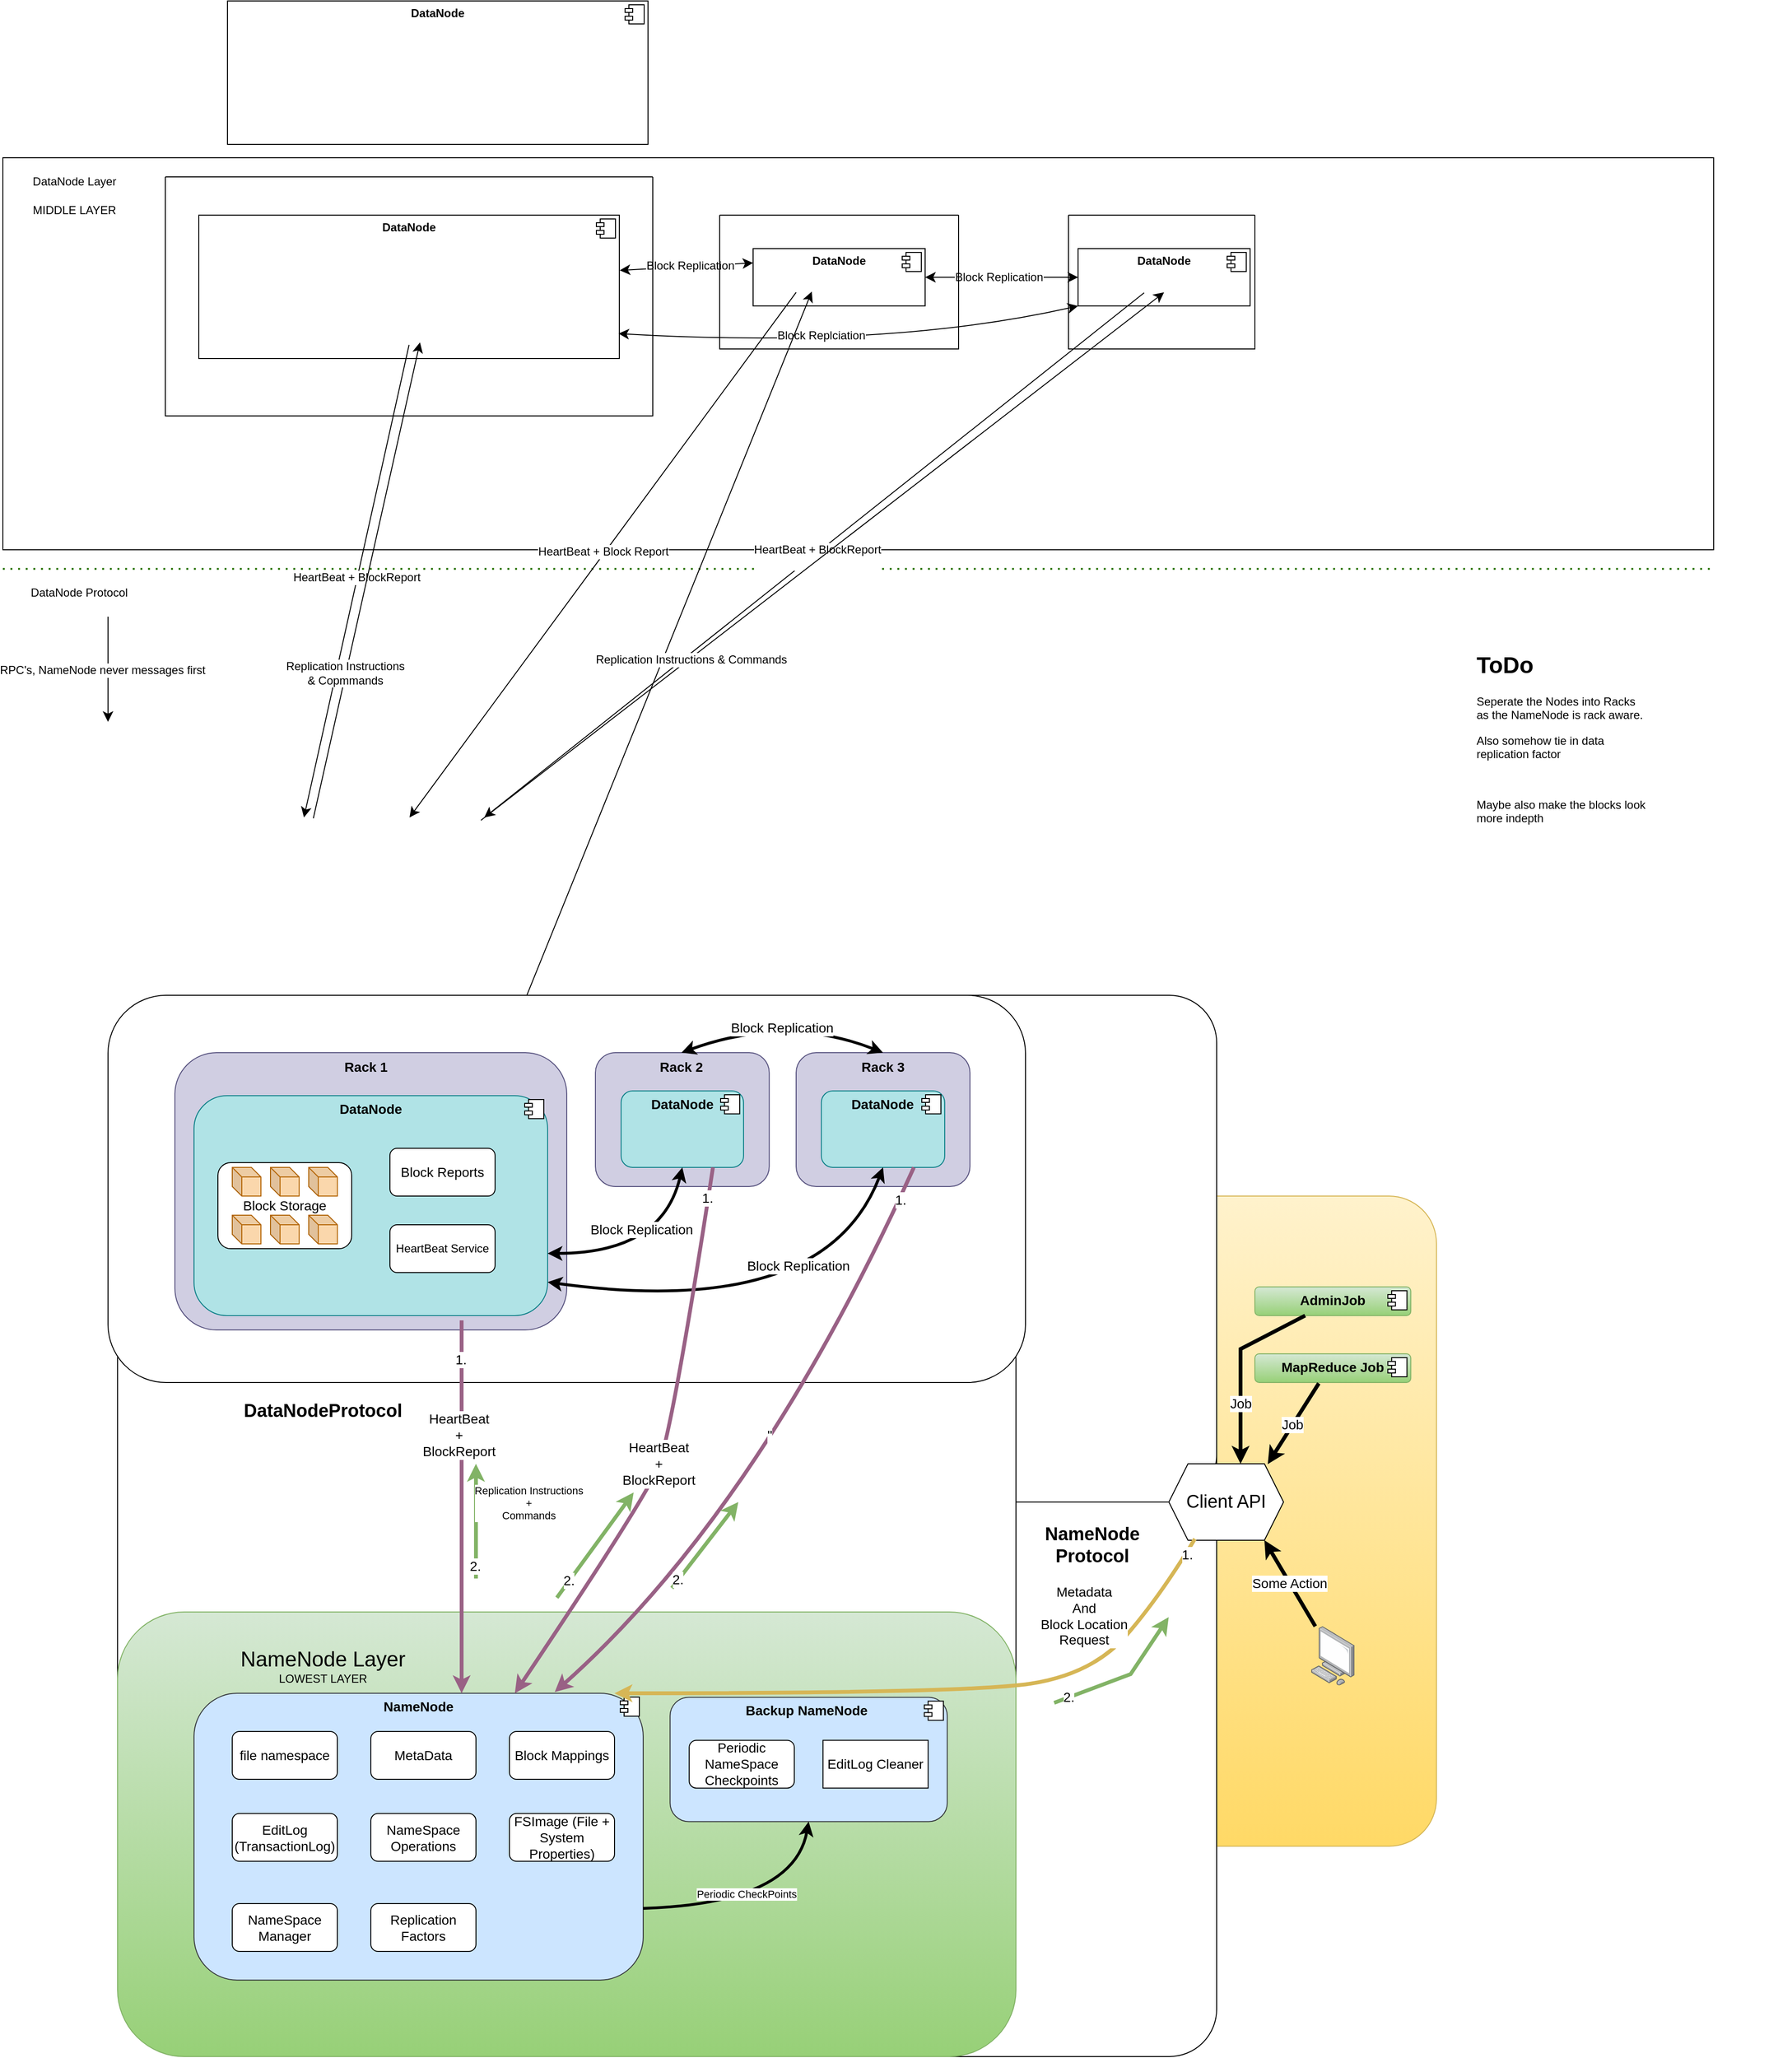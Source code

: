 <mxfile version="28.2.5">
  <diagram name="Page-1" id="cxyQX3HmVm2yX8sZpLtN">
    <mxGraphModel dx="2414" dy="1955" grid="1" gridSize="10" guides="1" tooltips="1" connect="1" arrows="1" fold="1" page="1" pageScale="1" pageWidth="850" pageHeight="1100" math="0" shadow="0">
      <root>
        <mxCell id="0" />
        <mxCell id="1" parent="0" />
        <mxCell id="LIPZjpIcFIrhckEanFY--51" value="" style="html=1;whiteSpace=wrap;rounded=1;fillColor=#fff2cc;gradientColor=#ffd966;strokeColor=#d6b656;" vertex="1" parent="1">
          <mxGeometry x="1100" y="540" width="330" height="680" as="geometry" />
        </mxCell>
        <mxCell id="LIPZjpIcFIrhckEanFY--45" value="" style="html=1;whiteSpace=wrap;rounded=1;fillColor=light-dark(#FFFFFF,#797979);" vertex="1" parent="1">
          <mxGeometry x="870" y="760" width="330" height="680" as="geometry" />
        </mxCell>
        <mxCell id="LIPZjpIcFIrhckEanFY--44" value="" style="html=1;whiteSpace=wrap;rounded=1;fillColor=light-dark(#FFFFFF,#FFFFFF);" vertex="1" parent="1">
          <mxGeometry x="870" y="330" width="330" height="530" as="geometry" />
        </mxCell>
        <mxCell id="dRA6FbCm-RoomiW9IVKK-21" value="" style="html=1;whiteSpace=wrap;rounded=1;fillColor=light-dark(#FFFFFF,#FFFFFF);" parent="1" vertex="1">
          <mxGeometry x="50" y="640" width="940" height="470" as="geometry" />
        </mxCell>
        <mxCell id="3doMllF0IpgtHquyGkLY-1" value="" style="rounded=0;whiteSpace=wrap;html=1;" parent="1" vertex="1">
          <mxGeometry x="-70" y="-546" width="1790" height="410" as="geometry" />
        </mxCell>
        <mxCell id="3doMllF0IpgtHquyGkLY-2" value="" style="rounded=1;whiteSpace=wrap;html=1;fillColor=#d5e8d4;strokeColor=#82b366;movable=0;resizable=0;rotatable=0;deletable=0;editable=0;locked=1;connectable=0;gradientColor=#97d077;" parent="1" vertex="1">
          <mxGeometry x="50" y="975" width="940" height="465" as="geometry" />
        </mxCell>
        <mxCell id="3doMllF0IpgtHquyGkLY-3" value="&lt;p style=&quot;margin:0px;margin-top:6px;text-align:center;&quot;&gt;&lt;b&gt;&lt;font style=&quot;font-size: 14px;&quot;&gt;NameNode&lt;/font&gt;&lt;/b&gt;&lt;/p&gt;&lt;p style=&quot;margin:0px;margin-top:6px;text-align:center;&quot;&gt;&lt;b&gt;&lt;br&gt;&lt;/b&gt;&lt;/p&gt;" style="align=left;overflow=fill;html=1;dropTarget=0;whiteSpace=wrap;rounded=1;fillColor=#cce5ff;strokeColor=#36393d;" parent="1" vertex="1">
          <mxGeometry x="130" y="1060" width="470" height="300" as="geometry" />
        </mxCell>
        <mxCell id="3doMllF0IpgtHquyGkLY-4" value="" style="shape=component;jettyWidth=8;jettyHeight=4;" parent="3doMllF0IpgtHquyGkLY-3" vertex="1">
          <mxGeometry x="1" width="20" height="20" relative="1" as="geometry">
            <mxPoint x="-24" y="4" as="offset" />
          </mxGeometry>
        </mxCell>
        <mxCell id="3doMllF0IpgtHquyGkLY-5" value="&lt;font style=&quot;font-size: 14px;&quot;&gt;file namespace&lt;/font&gt;" style="html=1;whiteSpace=wrap;rounded=1;movable=0;resizable=0;rotatable=0;deletable=0;editable=0;locked=1;connectable=0;" parent="1" vertex="1">
          <mxGeometry x="170" y="1100" width="110" height="50" as="geometry" />
        </mxCell>
        <mxCell id="3doMllF0IpgtHquyGkLY-6" value="&lt;font style=&quot;font-size: 14px;&quot;&gt;Block Mappings&lt;/font&gt;" style="html=1;whiteSpace=wrap;rounded=1;movable=0;resizable=0;rotatable=0;deletable=0;editable=0;locked=1;connectable=0;" parent="1" vertex="1">
          <mxGeometry x="460" y="1100" width="110" height="50" as="geometry" />
        </mxCell>
        <mxCell id="3doMllF0IpgtHquyGkLY-7" value="&lt;font style=&quot;font-size: 14px;&quot;&gt;EditLog (TransactionLog)&lt;/font&gt;" style="html=1;whiteSpace=wrap;rounded=1;movable=0;resizable=0;rotatable=0;deletable=0;editable=0;locked=1;connectable=0;" parent="1" vertex="1">
          <mxGeometry x="170" y="1185.78" width="110" height="50" as="geometry" />
        </mxCell>
        <mxCell id="3doMllF0IpgtHquyGkLY-8" value="&lt;font style=&quot;font-size: 14px;&quot;&gt;FSImage (File + System Properties)&lt;/font&gt;" style="html=1;whiteSpace=wrap;rounded=1;movable=0;resizable=0;rotatable=0;deletable=0;editable=0;locked=1;connectable=0;" parent="1" vertex="1">
          <mxGeometry x="460" y="1185.78" width="110" height="50" as="geometry" />
        </mxCell>
        <mxCell id="3doMllF0IpgtHquyGkLY-9" value="&lt;font style=&quot;font-size: 14px;&quot;&gt;MetaData&lt;/font&gt;" style="html=1;whiteSpace=wrap;rounded=1;movable=0;resizable=0;rotatable=0;deletable=0;editable=0;locked=1;connectable=0;" parent="1" vertex="1">
          <mxGeometry x="315" y="1100" width="110" height="50" as="geometry" />
        </mxCell>
        <mxCell id="3doMllF0IpgtHquyGkLY-10" value="&lt;font style=&quot;font-size: 14px;&quot;&gt;NameSpace Operations&lt;/font&gt;" style="html=1;whiteSpace=wrap;rounded=1;movable=0;resizable=0;rotatable=0;deletable=0;editable=0;locked=1;connectable=0;" parent="1" vertex="1">
          <mxGeometry x="315" y="1185.78" width="110" height="50" as="geometry" />
        </mxCell>
        <mxCell id="3doMllF0IpgtHquyGkLY-11" value="&lt;font style=&quot;font-size: 14px;&quot;&gt;NameSpace Manager&lt;/font&gt;" style="html=1;whiteSpace=wrap;rounded=1;movable=0;resizable=0;rotatable=0;deletable=0;editable=0;locked=1;connectable=0;" parent="1" vertex="1">
          <mxGeometry x="170" y="1280" width="110" height="50" as="geometry" />
        </mxCell>
        <mxCell id="3doMllF0IpgtHquyGkLY-12" value="&lt;font style=&quot;font-size: 14px;&quot;&gt;Replication Factors&lt;/font&gt;" style="html=1;whiteSpace=wrap;rounded=1;movable=0;resizable=0;rotatable=0;deletable=0;editable=0;locked=1;connectable=0;" parent="1" vertex="1">
          <mxGeometry x="315" y="1280" width="110" height="50" as="geometry" />
        </mxCell>
        <mxCell id="3doMllF0IpgtHquyGkLY-13" value="&lt;p style=&quot;margin:0px;margin-top:6px;text-align:center;&quot;&gt;&lt;b&gt;&lt;font style=&quot;font-size: 14px;&quot;&gt;Backup NameNode&amp;nbsp;&lt;/font&gt;&lt;/b&gt;&lt;/p&gt;" style="align=left;overflow=fill;html=1;dropTarget=0;whiteSpace=wrap;rounded=1;fillColor=#cce5ff;strokeColor=#36393d;movable=0;resizable=0;rotatable=0;deletable=0;editable=0;locked=1;connectable=0;" parent="1" vertex="1">
          <mxGeometry x="628.12" y="1064.22" width="290" height="130" as="geometry" />
        </mxCell>
        <mxCell id="3doMllF0IpgtHquyGkLY-14" value="" style="shape=component;jettyWidth=8;jettyHeight=4;" parent="3doMllF0IpgtHquyGkLY-13" vertex="1">
          <mxGeometry x="1" width="20" height="20" relative="1" as="geometry">
            <mxPoint x="-24" y="4" as="offset" />
          </mxGeometry>
        </mxCell>
        <mxCell id="3doMllF0IpgtHquyGkLY-15" style="edgeStyle=none;curved=1;rounded=0;orthogonalLoop=1;jettySize=auto;html=1;exitX=1;exitY=1;exitDx=0;exitDy=0;fontSize=12;startSize=8;endSize=8;" parent="1" source="3doMllF0IpgtHquyGkLY-13" target="3doMllF0IpgtHquyGkLY-13" edge="1">
          <mxGeometry relative="1" as="geometry" />
        </mxCell>
        <mxCell id="3doMllF0IpgtHquyGkLY-16" value="&lt;font style=&quot;font-size: 14px;&quot;&gt;Periodic NameSpace Checkpoints&lt;/font&gt;" style="html=1;whiteSpace=wrap;rounded=1;movable=0;resizable=0;rotatable=0;deletable=0;editable=0;locked=1;connectable=0;" parent="1" vertex="1">
          <mxGeometry x="648.12" y="1109.22" width="110" height="50" as="geometry" />
        </mxCell>
        <mxCell id="3doMllF0IpgtHquyGkLY-19" style="edgeStyle=none;curved=1;rounded=0;orthogonalLoop=1;jettySize=auto;html=1;exitX=1;exitY=1;exitDx=0;exitDy=0;fontSize=12;startSize=8;endSize=8;" parent="1" edge="1">
          <mxGeometry relative="1" as="geometry">
            <mxPoint x="1790.0" y="1360" as="sourcePoint" />
            <mxPoint x="1790.0" y="1360" as="targetPoint" />
          </mxGeometry>
        </mxCell>
        <mxCell id="3doMllF0IpgtHquyGkLY-21" value="&lt;font style=&quot;font-size: 14px;&quot;&gt;EditLog Cleaner&lt;/font&gt;" style="html=1;whiteSpace=wrap;movable=0;resizable=0;rotatable=0;deletable=0;editable=0;locked=1;connectable=0;" parent="1" vertex="1">
          <mxGeometry x="788.12" y="1109.22" width="110" height="50" as="geometry" />
        </mxCell>
        <mxCell id="3doMllF0IpgtHquyGkLY-22" value="&lt;font style=&quot;font-size: 22px;&quot;&gt;NameNode Layer&lt;/font&gt;" style="text;html=1;align=center;verticalAlign=middle;whiteSpace=wrap;rounded=0;movable=0;resizable=0;rotatable=0;deletable=0;editable=0;locked=1;connectable=0;" parent="1" vertex="1">
          <mxGeometry x="140" y="1010" width="250" height="30" as="geometry" />
        </mxCell>
        <mxCell id="3doMllF0IpgtHquyGkLY-23" value="LOWEST LAYER" style="text;html=1;align=center;verticalAlign=middle;whiteSpace=wrap;rounded=0;movable=0;resizable=0;rotatable=0;deletable=0;editable=0;locked=1;connectable=0;" parent="1" vertex="1">
          <mxGeometry x="180" y="1030" width="170" height="30" as="geometry" />
        </mxCell>
        <mxCell id="3doMllF0IpgtHquyGkLY-24" value="&lt;p style=&quot;margin:0px;margin-top:6px;text-align:center;&quot;&gt;&lt;b&gt;DataNode&lt;/b&gt;&lt;/p&gt;" style="align=left;overflow=fill;html=1;dropTarget=0;whiteSpace=wrap;" parent="1" vertex="1">
          <mxGeometry x="135" y="-486" width="440" height="150" as="geometry" />
        </mxCell>
        <mxCell id="3doMllF0IpgtHquyGkLY-25" value="" style="shape=component;jettyWidth=8;jettyHeight=4;" parent="3doMllF0IpgtHquyGkLY-24" vertex="1">
          <mxGeometry x="1" width="20" height="20" relative="1" as="geometry">
            <mxPoint x="-24" y="4" as="offset" />
          </mxGeometry>
        </mxCell>
        <mxCell id="3doMllF0IpgtHquyGkLY-29" value="&lt;p style=&quot;margin:0px;margin-top:6px;text-align:center;&quot;&gt;&lt;b&gt;DataNode&lt;/b&gt;&lt;/p&gt;" style="align=left;overflow=fill;html=1;dropTarget=0;whiteSpace=wrap;" parent="1" vertex="1">
          <mxGeometry x="715" y="-451" width="180" height="60" as="geometry" />
        </mxCell>
        <mxCell id="3doMllF0IpgtHquyGkLY-30" value="" style="shape=component;jettyWidth=8;jettyHeight=4;" parent="3doMllF0IpgtHquyGkLY-29" vertex="1">
          <mxGeometry x="1" width="20" height="20" relative="1" as="geometry">
            <mxPoint x="-24" y="4" as="offset" />
          </mxGeometry>
        </mxCell>
        <mxCell id="3doMllF0IpgtHquyGkLY-31" value="&lt;p style=&quot;margin:0px;margin-top:6px;text-align:center;&quot;&gt;&lt;b&gt;DataNode&lt;/b&gt;&lt;/p&gt;" style="align=left;overflow=fill;html=1;dropTarget=0;whiteSpace=wrap;" parent="1" vertex="1">
          <mxGeometry x="1055" y="-451" width="180" height="60" as="geometry" />
        </mxCell>
        <mxCell id="3doMllF0IpgtHquyGkLY-32" value="" style="shape=component;jettyWidth=8;jettyHeight=4;" parent="3doMllF0IpgtHquyGkLY-31" vertex="1">
          <mxGeometry x="1" width="20" height="20" relative="1" as="geometry">
            <mxPoint x="-24" y="4" as="offset" />
          </mxGeometry>
        </mxCell>
        <mxCell id="3doMllF0IpgtHquyGkLY-33" value="DataNode Layer" style="text;html=1;align=center;verticalAlign=middle;whiteSpace=wrap;rounded=0;" parent="1" vertex="1">
          <mxGeometry x="-55" y="-536" width="120" height="30" as="geometry" />
        </mxCell>
        <mxCell id="3doMllF0IpgtHquyGkLY-34" value="MIDDLE LAYER" style="text;html=1;align=center;verticalAlign=middle;whiteSpace=wrap;rounded=0;" parent="1" vertex="1">
          <mxGeometry x="-55" y="-506" width="120" height="30" as="geometry" />
        </mxCell>
        <mxCell id="3doMllF0IpgtHquyGkLY-35" value="&lt;p style=&quot;margin:0px;margin-top:6px;text-align:center;&quot;&gt;&lt;b&gt;DataNode&lt;/b&gt;&lt;/p&gt;" style="align=left;overflow=fill;html=1;dropTarget=0;whiteSpace=wrap;" parent="1" vertex="1">
          <mxGeometry x="165" y="-710" width="440" height="150" as="geometry" />
        </mxCell>
        <mxCell id="3doMllF0IpgtHquyGkLY-36" value="" style="shape=component;jettyWidth=8;jettyHeight=4;" parent="3doMllF0IpgtHquyGkLY-35" vertex="1">
          <mxGeometry x="1" width="20" height="20" relative="1" as="geometry">
            <mxPoint x="-24" y="4" as="offset" />
          </mxGeometry>
        </mxCell>
        <mxCell id="3doMllF0IpgtHquyGkLY-39" value="" style="endArrow=classic;startArrow=classic;html=1;rounded=0;fontSize=12;startSize=8;endSize=8;curved=1;entryX=1.001;entryY=0.385;entryDx=0;entryDy=0;entryPerimeter=0;exitX=0;exitY=0.25;exitDx=0;exitDy=0;" parent="1" source="3doMllF0IpgtHquyGkLY-29" target="3doMllF0IpgtHquyGkLY-24" edge="1">
          <mxGeometry width="50" height="50" relative="1" as="geometry">
            <mxPoint x="965" y="-176" as="sourcePoint" />
            <mxPoint x="1015" y="-226" as="targetPoint" />
          </mxGeometry>
        </mxCell>
        <mxCell id="3doMllF0IpgtHquyGkLY-40" value="Block Replication" style="edgeLabel;html=1;align=center;verticalAlign=middle;resizable=0;points=[];fontSize=12;" parent="3doMllF0IpgtHquyGkLY-39" vertex="1" connectable="0">
          <mxGeometry x="-0.045" y="-1" relative="1" as="geometry">
            <mxPoint as="offset" />
          </mxGeometry>
        </mxCell>
        <mxCell id="3doMllF0IpgtHquyGkLY-41" value="" style="endArrow=classic;startArrow=classic;html=1;rounded=0;fontSize=12;startSize=8;endSize=8;curved=1;entryX=0;entryY=0.5;entryDx=0;entryDy=0;exitX=1;exitY=0.5;exitDx=0;exitDy=0;" parent="1" source="3doMllF0IpgtHquyGkLY-29" target="3doMllF0IpgtHquyGkLY-31" edge="1">
          <mxGeometry width="50" height="50" relative="1" as="geometry">
            <mxPoint x="825" y="-326" as="sourcePoint" />
            <mxPoint x="875" y="-376" as="targetPoint" />
          </mxGeometry>
        </mxCell>
        <mxCell id="3doMllF0IpgtHquyGkLY-42" value="Block Replication" style="edgeLabel;html=1;align=center;verticalAlign=middle;resizable=0;points=[];fontSize=12;" parent="3doMllF0IpgtHquyGkLY-41" vertex="1" connectable="0">
          <mxGeometry x="-0.044" relative="1" as="geometry">
            <mxPoint as="offset" />
          </mxGeometry>
        </mxCell>
        <mxCell id="3doMllF0IpgtHquyGkLY-43" value="" style="endArrow=classic;startArrow=classic;html=1;rounded=0;fontSize=12;startSize=8;endSize=8;curved=1;exitX=0.998;exitY=0.826;exitDx=0;exitDy=0;exitPerimeter=0;entryX=0;entryY=1;entryDx=0;entryDy=0;" parent="1" source="3doMllF0IpgtHquyGkLY-24" target="3doMllF0IpgtHquyGkLY-31" edge="1">
          <mxGeometry width="50" height="50" relative="1" as="geometry">
            <mxPoint x="825" y="-326" as="sourcePoint" />
            <mxPoint x="875" y="-376" as="targetPoint" />
            <Array as="points">
              <mxPoint x="855" y="-346" />
            </Array>
          </mxGeometry>
        </mxCell>
        <mxCell id="3doMllF0IpgtHquyGkLY-44" value="Block Replciation" style="edgeLabel;html=1;align=center;verticalAlign=middle;resizable=0;points=[];fontSize=12;" parent="3doMllF0IpgtHquyGkLY-43" vertex="1" connectable="0">
          <mxGeometry x="-0.132" y="10" relative="1" as="geometry">
            <mxPoint as="offset" />
          </mxGeometry>
        </mxCell>
        <mxCell id="3doMllF0IpgtHquyGkLY-45" value="" style="endArrow=none;dashed=1;html=1;dashPattern=1 3;strokeWidth=2;rounded=0;fontSize=12;startSize=8;endSize=8;curved=1;fillColor=#60a917;strokeColor=#2D7600;" parent="1" edge="1">
          <mxGeometry width="50" height="50" relative="1" as="geometry">
            <mxPoint x="-70" y="-116" as="sourcePoint" />
            <mxPoint x="1720" y="-116" as="targetPoint" />
          </mxGeometry>
        </mxCell>
        <mxCell id="3doMllF0IpgtHquyGkLY-47" value="DataNode Protocol" style="text;html=1;align=center;verticalAlign=middle;whiteSpace=wrap;rounded=0;" parent="1" vertex="1">
          <mxGeometry x="-70" y="-106" width="160" height="30" as="geometry" />
        </mxCell>
        <mxCell id="3doMllF0IpgtHquyGkLY-48" value="" style="endArrow=classic;html=1;rounded=0;fontSize=12;startSize=8;endSize=8;curved=1;exitX=0.5;exitY=1;exitDx=0;exitDy=0;entryX=0.5;entryY=0;entryDx=0;entryDy=0;" parent="1" edge="1">
          <mxGeometry width="50" height="50" relative="1" as="geometry">
            <mxPoint x="355" y="-350.22" as="sourcePoint" />
            <mxPoint x="245" y="144" as="targetPoint" />
          </mxGeometry>
        </mxCell>
        <mxCell id="3doMllF0IpgtHquyGkLY-49" value="HeartBeat + BlockReport" style="edgeLabel;html=1;align=center;verticalAlign=middle;resizable=0;points=[];fontSize=12;" parent="3doMllF0IpgtHquyGkLY-48" vertex="1" connectable="0">
          <mxGeometry x="-0.015" y="-1" relative="1" as="geometry">
            <mxPoint as="offset" />
          </mxGeometry>
        </mxCell>
        <mxCell id="3doMllF0IpgtHquyGkLY-50" value="" style="endArrow=classic;html=1;rounded=0;fontSize=12;startSize=8;endSize=8;curved=1;exitX=0.25;exitY=1;exitDx=0;exitDy=0;" parent="1" edge="1">
          <mxGeometry width="50" height="50" relative="1" as="geometry">
            <mxPoint x="760" y="-405.22" as="sourcePoint" />
            <mxPoint x="355.48" y="144" as="targetPoint" />
          </mxGeometry>
        </mxCell>
        <mxCell id="3doMllF0IpgtHquyGkLY-51" value="HeartBeat + Block Report" style="edgeLabel;html=1;align=center;verticalAlign=middle;resizable=0;points=[];fontSize=12;" parent="3doMllF0IpgtHquyGkLY-50" vertex="1" connectable="0">
          <mxGeometry x="-0.008" y="-2" relative="1" as="geometry">
            <mxPoint as="offset" />
          </mxGeometry>
        </mxCell>
        <mxCell id="3doMllF0IpgtHquyGkLY-52" value="" style="endArrow=classic;html=1;rounded=0;fontSize=12;startSize=8;endSize=8;curved=1;exitX=0.384;exitY=1.008;exitDx=0;exitDy=0;exitPerimeter=0;" parent="1" edge="1">
          <mxGeometry width="50" height="50" relative="1" as="geometry">
            <mxPoint x="1124.12" y="-404.74" as="sourcePoint" />
            <mxPoint x="433.723" y="144" as="targetPoint" />
          </mxGeometry>
        </mxCell>
        <mxCell id="3doMllF0IpgtHquyGkLY-53" value="HeartBeat + BlockReport&lt;div&gt;&lt;br&gt;&lt;/div&gt;" style="edgeLabel;html=1;align=center;verticalAlign=middle;resizable=0;points=[];fontSize=12;" parent="3doMllF0IpgtHquyGkLY-52" vertex="1" connectable="0">
          <mxGeometry x="-0.001" y="2" relative="1" as="geometry">
            <mxPoint x="1" as="offset" />
          </mxGeometry>
        </mxCell>
        <mxCell id="3doMllF0IpgtHquyGkLY-54" value="&lt;h1 style=&quot;margin-top: 0px;&quot;&gt;ToDo&lt;/h1&gt;&lt;p&gt;Seperate the Nodes into Racks as the NameNode is rack aware.&lt;/p&gt;&lt;p&gt;Also somehow tie in data replication factor&lt;/p&gt;&lt;p&gt;&lt;br&gt;&lt;/p&gt;&lt;p&gt;Maybe also make the blocks look more indepth&lt;/p&gt;&lt;p&gt;&lt;br&gt;&lt;/p&gt;" style="text;html=1;whiteSpace=wrap;overflow=hidden;rounded=0;" parent="1" vertex="1">
          <mxGeometry x="1470" y="-36" width="180" height="250" as="geometry" />
        </mxCell>
        <mxCell id="3doMllF0IpgtHquyGkLY-55" value="" style="endArrow=classic;html=1;rounded=0;fontSize=12;startSize=8;endSize=8;curved=1;" parent="1" edge="1">
          <mxGeometry width="50" height="50" relative="1" as="geometry">
            <mxPoint x="40" y="-66" as="sourcePoint" />
            <mxPoint x="40" y="44" as="targetPoint" />
          </mxGeometry>
        </mxCell>
        <mxCell id="3doMllF0IpgtHquyGkLY-56" value="RPC&#39;s, NameNode never messages first" style="edgeLabel;html=1;align=center;verticalAlign=middle;resizable=0;points=[];fontSize=12;" parent="3doMllF0IpgtHquyGkLY-55" vertex="1" connectable="0">
          <mxGeometry x="0.011" y="-6" relative="1" as="geometry">
            <mxPoint as="offset" />
          </mxGeometry>
        </mxCell>
        <mxCell id="3doMllF0IpgtHquyGkLY-57" value="" style="endArrow=classic;html=1;rounded=0;fontSize=12;startSize=8;endSize=8;curved=1;exitX=0.521;exitY=0.003;exitDx=0;exitDy=0;exitPerimeter=0;entryX=0.526;entryY=0.982;entryDx=0;entryDy=0;entryPerimeter=0;" parent="1" edge="1">
          <mxGeometry width="50" height="50" relative="1" as="geometry">
            <mxPoint x="254.87" y="144.9" as="sourcePoint" />
            <mxPoint x="366.44" y="-352.92" as="targetPoint" />
          </mxGeometry>
        </mxCell>
        <mxCell id="3doMllF0IpgtHquyGkLY-58" value="Replication Instructions&lt;div&gt;&amp;amp; Copmmands&lt;/div&gt;" style="edgeLabel;html=1;align=center;verticalAlign=middle;resizable=0;points=[];fontSize=12;" parent="3doMllF0IpgtHquyGkLY-57" vertex="1" connectable="0">
          <mxGeometry x="-0.388" y="1" relative="1" as="geometry">
            <mxPoint as="offset" />
          </mxGeometry>
        </mxCell>
        <mxCell id="3doMllF0IpgtHquyGkLY-59" value="" style="endArrow=classic;html=1;rounded=0;fontSize=12;startSize=8;endSize=8;curved=1;entryX=0.341;entryY=0.987;entryDx=0;entryDy=0;entryPerimeter=0;exitX=0.711;exitY=0.01;exitDx=0;exitDy=0;exitPerimeter=0;" parent="1" source="3doMllF0IpgtHquyGkLY-28" edge="1">
          <mxGeometry width="50" height="50" relative="1" as="geometry">
            <mxPoint x="344.17" y="147" as="sourcePoint" />
            <mxPoint x="776.38" y="-406.0" as="targetPoint" />
          </mxGeometry>
        </mxCell>
        <mxCell id="3doMllF0IpgtHquyGkLY-61" value="" style="endArrow=classic;html=1;rounded=0;fontSize=12;startSize=8;endSize=8;curved=1;exitX=0.894;exitY=0.01;exitDx=0;exitDy=0;exitPerimeter=0;entryX=0.5;entryY=1;entryDx=0;entryDy=0;" parent="1" edge="1">
          <mxGeometry width="50" height="50" relative="1" as="geometry">
            <mxPoint x="430.18" y="147" as="sourcePoint" />
            <mxPoint x="1145" y="-405.22" as="targetPoint" />
          </mxGeometry>
        </mxCell>
        <mxCell id="3doMllF0IpgtHquyGkLY-62" value="Replication Instructions &amp;amp; Commands" style="edgeLabel;html=1;align=center;verticalAlign=middle;resizable=0;points=[];fontSize=12;" parent="3doMllF0IpgtHquyGkLY-61" vertex="1" connectable="0">
          <mxGeometry x="-0.387" y="-1" relative="1" as="geometry">
            <mxPoint as="offset" />
          </mxGeometry>
        </mxCell>
        <mxCell id="dRA6FbCm-RoomiW9IVKK-1" value="" style="swimlane;startSize=0;" parent="1" vertex="1">
          <mxGeometry x="100" y="-526" width="510" height="250" as="geometry" />
        </mxCell>
        <mxCell id="dRA6FbCm-RoomiW9IVKK-5" value="" style="swimlane;startSize=0;" parent="1" vertex="1">
          <mxGeometry x="680" y="-486" width="250" height="140" as="geometry" />
        </mxCell>
        <mxCell id="dRA6FbCm-RoomiW9IVKK-6" value="" style="swimlane;startSize=0;" parent="1" vertex="1">
          <mxGeometry x="1045" y="-486" width="195" height="140" as="geometry" />
        </mxCell>
        <mxCell id="dRA6FbCm-RoomiW9IVKK-16" style="edgeStyle=orthogonalEdgeStyle;rounded=0;orthogonalLoop=1;jettySize=auto;html=1;exitX=0.5;exitY=1;exitDx=0;exitDy=0;" parent="1" source="3doMllF0IpgtHquyGkLY-21" target="3doMllF0IpgtHquyGkLY-21" edge="1">
          <mxGeometry relative="1" as="geometry" />
        </mxCell>
        <mxCell id="dRA6FbCm-RoomiW9IVKK-18" value="" style="curved=1;endArrow=classic;html=1;rounded=0;exitX=1;exitY=0.75;exitDx=0;exitDy=0;entryX=0.5;entryY=1;entryDx=0;entryDy=0;strokeWidth=3;" parent="1" source="3doMllF0IpgtHquyGkLY-3" target="3doMllF0IpgtHquyGkLY-13" edge="1">
          <mxGeometry width="50" height="50" relative="1" as="geometry">
            <mxPoint x="708.12" y="1280" as="sourcePoint" />
            <mxPoint x="758.12" y="1230" as="targetPoint" />
            <Array as="points">
              <mxPoint x="758.12" y="1280" />
            </Array>
          </mxGeometry>
        </mxCell>
        <mxCell id="dRA6FbCm-RoomiW9IVKK-19" value="Periodic CheckPoints" style="edgeLabel;html=1;align=center;verticalAlign=middle;resizable=0;points=[];" parent="dRA6FbCm-RoomiW9IVKK-18" vertex="1" connectable="0">
          <mxGeometry x="-0.118" y="12" relative="1" as="geometry">
            <mxPoint as="offset" />
          </mxGeometry>
        </mxCell>
        <mxCell id="dRA6FbCm-RoomiW9IVKK-22" value="&lt;font style=&quot;color: light-dark(rgb(0, 0, 0), rgb(0, 0, 0)); font-size: 19px;&quot;&gt;&lt;b style=&quot;&quot;&gt;DataNodeProtocol&lt;/b&gt;&lt;/font&gt;" style="text;html=1;align=center;verticalAlign=middle;whiteSpace=wrap;rounded=0;" parent="1" vertex="1">
          <mxGeometry x="190" y="750" width="150" height="30" as="geometry" />
        </mxCell>
        <mxCell id="dRA6FbCm-RoomiW9IVKK-23" value="" style="html=1;whiteSpace=wrap;rounded=1;movable=0;resizable=0;rotatable=0;deletable=0;editable=0;locked=1;connectable=0;" parent="1" vertex="1">
          <mxGeometry x="40" y="330" width="960" height="405" as="geometry" />
        </mxCell>
        <mxCell id="LIPZjpIcFIrhckEanFY--1" value="" style="rounded=1;whiteSpace=wrap;html=1;fillColor=#d0cee2;strokeColor=#56517e;" vertex="1" parent="1">
          <mxGeometry x="110" y="390" width="410" height="290" as="geometry" />
        </mxCell>
        <mxCell id="dRA6FbCm-RoomiW9IVKK-33" value="&lt;p style=&quot;margin:0px;margin-top:6px;text-align:center;&quot;&gt;&lt;span style=&quot;font-size: 14px;&quot;&gt;&lt;b&gt;DataNode&lt;/b&gt;&lt;/span&gt;&lt;/p&gt;" style="align=left;overflow=fill;html=1;dropTarget=0;whiteSpace=wrap;rounded=1;fillColor=#b0e3e6;strokeColor=#0e8088;movable=0;resizable=0;rotatable=0;deletable=0;editable=0;locked=1;connectable=0;" parent="1" vertex="1">
          <mxGeometry x="130" y="435" width="370" height="230" as="geometry" />
        </mxCell>
        <mxCell id="dRA6FbCm-RoomiW9IVKK-34" value="" style="shape=component;jettyWidth=8;jettyHeight=4;" parent="dRA6FbCm-RoomiW9IVKK-33" vertex="1">
          <mxGeometry x="1" width="20" height="20" relative="1" as="geometry">
            <mxPoint x="-24" y="4" as="offset" />
          </mxGeometry>
        </mxCell>
        <mxCell id="3doMllF0IpgtHquyGkLY-26" value="&lt;font style=&quot;font-size: 14px;&quot;&gt;Block Storage&lt;/font&gt;" style="html=1;whiteSpace=wrap;rounded=1;" parent="1" vertex="1">
          <mxGeometry x="155" y="505" width="140" height="90" as="geometry" />
        </mxCell>
        <mxCell id="3doMllF0IpgtHquyGkLY-27" value="HeartBeat Service" style="html=1;whiteSpace=wrap;rounded=1;" parent="1" vertex="1">
          <mxGeometry x="335" y="570" width="110" height="50" as="geometry" />
        </mxCell>
        <mxCell id="3doMllF0IpgtHquyGkLY-28" value="&lt;font style=&quot;font-size: 14px;&quot;&gt;Block Reports&lt;/font&gt;" style="html=1;whiteSpace=wrap;rounded=1;" parent="1" vertex="1">
          <mxGeometry x="335" y="490" width="110" height="50" as="geometry" />
        </mxCell>
        <mxCell id="dRA6FbCm-RoomiW9IVKK-37" value="" style="shape=cube;whiteSpace=wrap;html=1;boundedLbl=1;backgroundOutline=1;darkOpacity=0.05;darkOpacity2=0.1;size=10;fillColor=#fad7ac;strokeColor=#b46504;" parent="1" vertex="1">
          <mxGeometry x="170" y="560" width="30" height="30" as="geometry" />
        </mxCell>
        <mxCell id="dRA6FbCm-RoomiW9IVKK-38" value="" style="shape=cube;whiteSpace=wrap;html=1;boundedLbl=1;backgroundOutline=1;darkOpacity=0.05;darkOpacity2=0.1;size=10;fillColor=#fad7ac;strokeColor=#b46504;" parent="1" vertex="1">
          <mxGeometry x="210" y="560" width="30" height="30" as="geometry" />
        </mxCell>
        <mxCell id="dRA6FbCm-RoomiW9IVKK-39" value="" style="shape=cube;whiteSpace=wrap;html=1;boundedLbl=1;backgroundOutline=1;darkOpacity=0.05;darkOpacity2=0.1;size=10;fillColor=#fad7ac;strokeColor=#b46504;" parent="1" vertex="1">
          <mxGeometry x="250" y="560" width="30" height="30" as="geometry" />
        </mxCell>
        <mxCell id="dRA6FbCm-RoomiW9IVKK-40" value="" style="shape=cube;whiteSpace=wrap;html=1;boundedLbl=1;backgroundOutline=1;darkOpacity=0.05;darkOpacity2=0.1;size=10;fillColor=#fad7ac;strokeColor=#b46504;" parent="1" vertex="1">
          <mxGeometry x="170" y="510" width="30" height="30" as="geometry" />
        </mxCell>
        <mxCell id="dRA6FbCm-RoomiW9IVKK-41" value="" style="shape=cube;whiteSpace=wrap;html=1;boundedLbl=1;backgroundOutline=1;darkOpacity=0.05;darkOpacity2=0.1;size=10;fillColor=#fad7ac;strokeColor=#b46504;" parent="1" vertex="1">
          <mxGeometry x="210" y="510" width="30" height="30" as="geometry" />
        </mxCell>
        <mxCell id="dRA6FbCm-RoomiW9IVKK-42" value="" style="shape=cube;whiteSpace=wrap;html=1;boundedLbl=1;backgroundOutline=1;darkOpacity=0.05;darkOpacity2=0.1;size=10;fillColor=#fad7ac;strokeColor=#b46504;" parent="1" vertex="1">
          <mxGeometry x="250" y="510" width="30" height="30" as="geometry" />
        </mxCell>
        <mxCell id="LIPZjpIcFIrhckEanFY--3" value="&lt;font style=&quot;font-size: 14px;&quot;&gt;&lt;b&gt;Rack 1&lt;/b&gt;&lt;/font&gt;" style="text;html=1;align=center;verticalAlign=middle;whiteSpace=wrap;rounded=0;" vertex="1" parent="1">
          <mxGeometry x="280" y="390" width="60" height="30" as="geometry" />
        </mxCell>
        <mxCell id="LIPZjpIcFIrhckEanFY--4" value="" style="rounded=1;whiteSpace=wrap;html=1;fillColor=#d0cee2;strokeColor=#56517e;" vertex="1" parent="1">
          <mxGeometry x="550" y="390" width="181.88" height="140" as="geometry" />
        </mxCell>
        <mxCell id="LIPZjpIcFIrhckEanFY--5" value="" style="rounded=1;whiteSpace=wrap;html=1;fillColor=#d0cee2;strokeColor=#56517e;" vertex="1" parent="1">
          <mxGeometry x="760" y="390" width="181.88" height="140" as="geometry" />
        </mxCell>
        <mxCell id="LIPZjpIcFIrhckEanFY--6" value="&lt;font style=&quot;font-size: 14px;&quot;&gt;&lt;b&gt;Rack 2&lt;/b&gt;&lt;/font&gt;" style="text;html=1;align=center;verticalAlign=middle;whiteSpace=wrap;rounded=0;" vertex="1" parent="1">
          <mxGeometry x="610" y="390" width="60" height="30" as="geometry" />
        </mxCell>
        <mxCell id="LIPZjpIcFIrhckEanFY--7" value="&lt;font style=&quot;font-size: 14px;&quot;&gt;&lt;b&gt;Rack 3&lt;/b&gt;&lt;/font&gt;" style="text;html=1;align=center;verticalAlign=middle;whiteSpace=wrap;rounded=0;" vertex="1" parent="1">
          <mxGeometry x="820.94" y="390" width="60" height="30" as="geometry" />
        </mxCell>
        <mxCell id="LIPZjpIcFIrhckEanFY--8" value="&lt;p style=&quot;margin:0px;margin-top:6px;text-align:center;&quot;&gt;&lt;span style=&quot;font-size: 14px;&quot;&gt;&lt;b&gt;DataNode&lt;/b&gt;&lt;/span&gt;&lt;/p&gt;" style="align=left;overflow=fill;html=1;dropTarget=0;whiteSpace=wrap;rounded=1;fillColor=#b0e3e6;strokeColor=#0e8088;movable=1;resizable=1;rotatable=1;deletable=1;editable=1;locked=0;connectable=1;" vertex="1" parent="1">
          <mxGeometry x="576.88" y="430" width="128.12" height="80" as="geometry" />
        </mxCell>
        <mxCell id="LIPZjpIcFIrhckEanFY--9" value="" style="shape=component;jettyWidth=8;jettyHeight=4;" vertex="1" parent="LIPZjpIcFIrhckEanFY--8">
          <mxGeometry x="1" width="20" height="20" relative="1" as="geometry">
            <mxPoint x="-24" y="4" as="offset" />
          </mxGeometry>
        </mxCell>
        <mxCell id="LIPZjpIcFIrhckEanFY--10" value="&lt;p style=&quot;margin:0px;margin-top:6px;text-align:center;&quot;&gt;&lt;span style=&quot;font-size: 14px;&quot;&gt;&lt;b&gt;DataNode&lt;/b&gt;&lt;/span&gt;&lt;/p&gt;" style="align=left;overflow=fill;html=1;dropTarget=0;whiteSpace=wrap;rounded=1;fillColor=#b0e3e6;strokeColor=#0e8088;movable=1;resizable=1;rotatable=1;deletable=1;editable=1;locked=0;connectable=1;" vertex="1" parent="1">
          <mxGeometry x="786.41" y="430" width="129.06" height="80" as="geometry" />
        </mxCell>
        <mxCell id="LIPZjpIcFIrhckEanFY--11" value="" style="shape=component;jettyWidth=8;jettyHeight=4;" vertex="1" parent="LIPZjpIcFIrhckEanFY--10">
          <mxGeometry x="1" width="20" height="20" relative="1" as="geometry">
            <mxPoint x="-24" y="4" as="offset" />
          </mxGeometry>
        </mxCell>
        <mxCell id="LIPZjpIcFIrhckEanFY--12" value="" style="curved=1;endArrow=classic;html=1;rounded=0;entryX=0.5;entryY=1;entryDx=0;entryDy=0;strokeWidth=3;startArrow=classic;startFill=1;" edge="1" parent="1" target="LIPZjpIcFIrhckEanFY--8">
          <mxGeometry width="50" height="50" relative="1" as="geometry">
            <mxPoint x="500" y="600" as="sourcePoint" />
            <mxPoint x="620" y="550" as="targetPoint" />
            <Array as="points">
              <mxPoint x="620" y="600" />
            </Array>
          </mxGeometry>
        </mxCell>
        <mxCell id="LIPZjpIcFIrhckEanFY--18" value="&lt;font style=&quot;font-size: 14px;&quot;&gt;Block Replication&lt;/font&gt;" style="edgeLabel;html=1;align=center;verticalAlign=middle;resizable=0;points=[];" vertex="1" connectable="0" parent="LIPZjpIcFIrhckEanFY--12">
          <mxGeometry x="-0.075" y="25" relative="1" as="geometry">
            <mxPoint as="offset" />
          </mxGeometry>
        </mxCell>
        <mxCell id="LIPZjpIcFIrhckEanFY--15" value="" style="curved=1;endArrow=classic;html=1;rounded=0;entryX=0.5;entryY=1;entryDx=0;entryDy=0;strokeWidth=3;startArrow=classic;startFill=1;" edge="1" parent="1" target="LIPZjpIcFIrhckEanFY--10">
          <mxGeometry width="50" height="50" relative="1" as="geometry">
            <mxPoint x="500" y="630" as="sourcePoint" />
            <mxPoint x="811" y="600" as="targetPoint" />
            <Array as="points">
              <mxPoint x="790" y="670" />
            </Array>
          </mxGeometry>
        </mxCell>
        <mxCell id="LIPZjpIcFIrhckEanFY--19" value="&lt;font style=&quot;font-size: 14px;&quot;&gt;Block Replication&lt;/font&gt;" style="edgeLabel;html=1;align=center;verticalAlign=middle;resizable=0;points=[];" vertex="1" connectable="0" parent="LIPZjpIcFIrhckEanFY--15">
          <mxGeometry x="0.451" y="47" relative="1" as="geometry">
            <mxPoint as="offset" />
          </mxGeometry>
        </mxCell>
        <mxCell id="LIPZjpIcFIrhckEanFY--20" value="" style="curved=1;endArrow=classic;html=1;rounded=0;entryX=0.5;entryY=0;entryDx=0;entryDy=0;strokeWidth=3;startArrow=classic;startFill=1;exitX=0.5;exitY=0;exitDx=0;exitDy=0;" edge="1" parent="1" source="LIPZjpIcFIrhckEanFY--6" target="LIPZjpIcFIrhckEanFY--5">
          <mxGeometry width="50" height="50" relative="1" as="geometry">
            <mxPoint x="740" y="690" as="sourcePoint" />
            <mxPoint x="1091" y="570" as="targetPoint" />
            <Array as="points">
              <mxPoint x="750" y="350" />
            </Array>
          </mxGeometry>
        </mxCell>
        <mxCell id="LIPZjpIcFIrhckEanFY--22" value="&lt;font style=&quot;font-size: 14px;&quot;&gt;Block Replication&lt;/font&gt;" style="edgeLabel;html=1;align=center;verticalAlign=middle;resizable=0;points=[];" vertex="1" connectable="0" parent="LIPZjpIcFIrhckEanFY--20">
          <mxGeometry x="-0.053" y="-12" relative="1" as="geometry">
            <mxPoint y="-1" as="offset" />
          </mxGeometry>
        </mxCell>
        <mxCell id="LIPZjpIcFIrhckEanFY--24" value="" style="endArrow=classic;html=1;rounded=0;fillColor=#e6d0de;strokeColor=#996185;strokeWidth=4;gradientColor=#d5739d;" edge="1" parent="1">
          <mxGeometry width="50" height="50" relative="1" as="geometry">
            <mxPoint x="410" y="670" as="sourcePoint" />
            <mxPoint x="410" y="1060" as="targetPoint" />
          </mxGeometry>
        </mxCell>
        <mxCell id="LIPZjpIcFIrhckEanFY--27" value="&lt;font style=&quot;font-size: 14px;&quot;&gt;1.&lt;/font&gt;" style="edgeLabel;html=1;align=center;verticalAlign=middle;resizable=0;points=[];" vertex="1" connectable="0" parent="LIPZjpIcFIrhckEanFY--24">
          <mxGeometry x="-0.793" y="-1" relative="1" as="geometry">
            <mxPoint as="offset" />
          </mxGeometry>
        </mxCell>
        <mxCell id="LIPZjpIcFIrhckEanFY--30" value="&lt;font style=&quot;font-size: 14px;&quot;&gt;HeartBeat&lt;/font&gt;&lt;div&gt;&lt;font style=&quot;font-size: 14px;&quot;&gt;+&lt;/font&gt;&lt;/div&gt;&lt;div&gt;&lt;font style=&quot;font-size: 14px;&quot;&gt;BlockReport&lt;/font&gt;&lt;/div&gt;" style="edgeLabel;html=1;align=center;verticalAlign=middle;resizable=0;points=[];" vertex="1" connectable="0" parent="LIPZjpIcFIrhckEanFY--24">
          <mxGeometry x="-0.385" y="-3" relative="1" as="geometry">
            <mxPoint as="offset" />
          </mxGeometry>
        </mxCell>
        <mxCell id="LIPZjpIcFIrhckEanFY--25" value="" style="curved=1;endArrow=classic;html=1;rounded=0;strokeWidth=4;fillColor=#e6d0de;gradientColor=#d5739d;strokeColor=#996185;exitX=0.75;exitY=1;exitDx=0;exitDy=0;" edge="1" parent="1" source="LIPZjpIcFIrhckEanFY--8" target="3doMllF0IpgtHquyGkLY-3">
          <mxGeometry width="50" height="50" relative="1" as="geometry">
            <mxPoint x="600" y="840" as="sourcePoint" />
            <mxPoint x="650" y="790" as="targetPoint" />
            <Array as="points">
              <mxPoint x="630" y="790" />
              <mxPoint x="600" y="860" />
            </Array>
          </mxGeometry>
        </mxCell>
        <mxCell id="LIPZjpIcFIrhckEanFY--28" value="&lt;font style=&quot;font-size: 14px;&quot;&gt;1.&lt;/font&gt;" style="edgeLabel;html=1;align=center;verticalAlign=middle;resizable=0;points=[];" vertex="1" connectable="0" parent="LIPZjpIcFIrhckEanFY--25">
          <mxGeometry x="-0.894" y="-1" relative="1" as="geometry">
            <mxPoint as="offset" />
          </mxGeometry>
        </mxCell>
        <mxCell id="LIPZjpIcFIrhckEanFY--31" value="&lt;font style=&quot;font-size: 14px;&quot;&gt;HeartBeat&lt;/font&gt;&lt;div&gt;&lt;font style=&quot;font-size: 14px;&quot;&gt;+&lt;/font&gt;&lt;/div&gt;&lt;div&gt;&lt;font style=&quot;font-size: 14px;&quot;&gt;BlockReport&lt;/font&gt;&lt;/div&gt;" style="edgeLabel;html=1;align=center;verticalAlign=middle;resizable=0;points=[];" vertex="1" connectable="0" parent="LIPZjpIcFIrhckEanFY--25">
          <mxGeometry x="0.055" y="-1" relative="1" as="geometry">
            <mxPoint as="offset" />
          </mxGeometry>
        </mxCell>
        <mxCell id="LIPZjpIcFIrhckEanFY--26" value="" style="curved=1;endArrow=classic;html=1;rounded=0;exitX=0.75;exitY=1;exitDx=0;exitDy=0;strokeWidth=4;fillColor=#e6d0de;gradientColor=#d5739d;strokeColor=#996185;entryX=0.803;entryY=-0.004;entryDx=0;entryDy=0;entryPerimeter=0;" edge="1" parent="1" source="LIPZjpIcFIrhckEanFY--10" target="3doMllF0IpgtHquyGkLY-3">
          <mxGeometry width="50" height="50" relative="1" as="geometry">
            <mxPoint x="600" y="840" as="sourcePoint" />
            <mxPoint x="650" y="790" as="targetPoint" />
            <Array as="points">
              <mxPoint x="720" y="870" />
            </Array>
          </mxGeometry>
        </mxCell>
        <mxCell id="LIPZjpIcFIrhckEanFY--29" value="&lt;font style=&quot;font-size: 14px;&quot;&gt;1.&lt;/font&gt;" style="edgeLabel;html=1;align=center;verticalAlign=middle;resizable=0;points=[];" vertex="1" connectable="0" parent="LIPZjpIcFIrhckEanFY--26">
          <mxGeometry x="-0.893" y="1" relative="1" as="geometry">
            <mxPoint as="offset" />
          </mxGeometry>
        </mxCell>
        <mxCell id="LIPZjpIcFIrhckEanFY--32" value="&lt;font style=&quot;font-size: 14px;&quot;&gt;&#39;&#39;&lt;/font&gt;" style="edgeLabel;html=1;align=center;verticalAlign=middle;resizable=0;points=[];" vertex="1" connectable="0" parent="LIPZjpIcFIrhckEanFY--26">
          <mxGeometry x="-0.065" y="-22" relative="1" as="geometry">
            <mxPoint as="offset" />
          </mxGeometry>
        </mxCell>
        <mxCell id="LIPZjpIcFIrhckEanFY--36" value="" style="endArrow=classic;html=1;rounded=0;strokeWidth=4;fillColor=#d5e8d4;gradientColor=#97d077;strokeColor=#82b366;" edge="1" parent="1">
          <mxGeometry width="50" height="50" relative="1" as="geometry">
            <mxPoint x="425" y="940" as="sourcePoint" />
            <mxPoint x="425" y="820" as="targetPoint" />
          </mxGeometry>
        </mxCell>
        <mxCell id="LIPZjpIcFIrhckEanFY--39" value="&lt;font style=&quot;font-size: 14px;&quot;&gt;2.&lt;/font&gt;" style="edgeLabel;html=1;align=center;verticalAlign=middle;resizable=0;points=[];" vertex="1" connectable="0" parent="LIPZjpIcFIrhckEanFY--36">
          <mxGeometry x="-0.771" y="1" relative="1" as="geometry">
            <mxPoint as="offset" />
          </mxGeometry>
        </mxCell>
        <mxCell id="LIPZjpIcFIrhckEanFY--42" value="Replication Instructions&lt;div&gt;+&lt;/div&gt;&lt;div&gt;Commands&lt;/div&gt;" style="edgeLabel;html=1;align=center;verticalAlign=middle;resizable=0;points=[];" vertex="1" connectable="0" parent="LIPZjpIcFIrhckEanFY--36">
          <mxGeometry x="0.428" y="1" relative="1" as="geometry">
            <mxPoint x="56" y="6" as="offset" />
          </mxGeometry>
        </mxCell>
        <mxCell id="LIPZjpIcFIrhckEanFY--37" value="" style="endArrow=classic;html=1;rounded=0;strokeWidth=4;fillColor=#d5e8d4;gradientColor=#97d077;strokeColor=#82b366;exitX=0.489;exitY=0.681;exitDx=0;exitDy=0;exitPerimeter=0;" edge="1" parent="1" source="dRA6FbCm-RoomiW9IVKK-21">
          <mxGeometry width="50" height="50" relative="1" as="geometry">
            <mxPoint x="530" y="1000" as="sourcePoint" />
            <mxPoint x="590" y="850" as="targetPoint" />
          </mxGeometry>
        </mxCell>
        <mxCell id="LIPZjpIcFIrhckEanFY--40" value="&lt;font style=&quot;font-size: 14px;&quot;&gt;2.&lt;/font&gt;" style="edgeLabel;html=1;align=center;verticalAlign=middle;resizable=0;points=[];" vertex="1" connectable="0" parent="LIPZjpIcFIrhckEanFY--37">
          <mxGeometry x="-0.683" y="1" relative="1" as="geometry">
            <mxPoint as="offset" />
          </mxGeometry>
        </mxCell>
        <mxCell id="LIPZjpIcFIrhckEanFY--38" value="" style="endArrow=classic;html=1;rounded=0;strokeWidth=4;fillColor=#d5e8d4;gradientColor=#97d077;strokeColor=#82b366;entryX=0.691;entryY=0.468;entryDx=0;entryDy=0;entryPerimeter=0;" edge="1" parent="1" target="dRA6FbCm-RoomiW9IVKK-21">
          <mxGeometry width="50" height="50" relative="1" as="geometry">
            <mxPoint x="630" y="950" as="sourcePoint" />
            <mxPoint x="710" y="920" as="targetPoint" />
          </mxGeometry>
        </mxCell>
        <mxCell id="LIPZjpIcFIrhckEanFY--41" value="&lt;font style=&quot;font-size: 14px;&quot;&gt;2.&lt;/font&gt;" style="edgeLabel;html=1;align=center;verticalAlign=middle;resizable=0;points=[];" vertex="1" connectable="0" parent="LIPZjpIcFIrhckEanFY--38">
          <mxGeometry x="-0.796" y="1" relative="1" as="geometry">
            <mxPoint as="offset" />
          </mxGeometry>
        </mxCell>
        <mxCell id="LIPZjpIcFIrhckEanFY--46" value="&lt;font style=&quot;font-size: 19px;&quot;&gt;&lt;b style=&quot;&quot;&gt;NameNode Protocol&lt;/b&gt;&lt;/font&gt;" style="text;html=1;align=center;verticalAlign=middle;whiteSpace=wrap;rounded=0;" vertex="1" parent="1">
          <mxGeometry x="1010" y="890" width="120" height="30" as="geometry" />
        </mxCell>
        <mxCell id="LIPZjpIcFIrhckEanFY--47" value="&lt;font style=&quot;font-size: 19px;&quot;&gt;Client API&lt;/font&gt;" style="shape=hexagon;perimeter=hexagonPerimeter2;whiteSpace=wrap;html=1;fixedSize=1;" vertex="1" parent="1">
          <mxGeometry x="1150" y="820" width="120" height="80" as="geometry" />
        </mxCell>
        <mxCell id="LIPZjpIcFIrhckEanFY--48" value="" style="image;points=[];aspect=fixed;html=1;align=center;shadow=0;dashed=0;image=img/lib/allied_telesis/computer_and_terminals/Personal_Computer.svg;" vertex="1" parent="1">
          <mxGeometry x="1298.76" y="990" width="45.6" height="61.8" as="geometry" />
        </mxCell>
        <mxCell id="LIPZjpIcFIrhckEanFY--52" value="&lt;p style=&quot;margin:0px;margin-top:6px;text-align:center;&quot;&gt;&lt;span style=&quot;font-size: 14px;&quot;&gt;&lt;b&gt;MapReduce Job&lt;/b&gt;&lt;/span&gt;&lt;/p&gt;" style="align=left;overflow=fill;html=1;dropTarget=0;whiteSpace=wrap;rounded=1;fillColor=#d5e8d4;strokeColor=#82b366;movable=1;resizable=1;rotatable=1;deletable=1;editable=1;locked=0;connectable=1;gradientColor=#97d077;" vertex="1" parent="1">
          <mxGeometry x="1240" y="705" width="163.12" height="30" as="geometry" />
        </mxCell>
        <mxCell id="LIPZjpIcFIrhckEanFY--53" value="" style="shape=component;jettyWidth=8;jettyHeight=4;" vertex="1" parent="LIPZjpIcFIrhckEanFY--52">
          <mxGeometry x="1" width="20" height="20" relative="1" as="geometry">
            <mxPoint x="-24" y="4" as="offset" />
          </mxGeometry>
        </mxCell>
        <mxCell id="LIPZjpIcFIrhckEanFY--54" value="" style="endArrow=classic;html=1;rounded=0;entryX=0.833;entryY=1;entryDx=0;entryDy=0;entryPerimeter=0;strokeWidth=4;" edge="1" parent="1" source="LIPZjpIcFIrhckEanFY--48" target="LIPZjpIcFIrhckEanFY--47">
          <mxGeometry width="50" height="50" relative="1" as="geometry">
            <mxPoint x="1230" y="1010" as="sourcePoint" />
            <mxPoint x="1280" y="960" as="targetPoint" />
          </mxGeometry>
        </mxCell>
        <mxCell id="LIPZjpIcFIrhckEanFY--55" value="&lt;font style=&quot;font-size: 14px;&quot;&gt;Some Action&lt;/font&gt;" style="edgeLabel;html=1;align=center;verticalAlign=middle;resizable=0;points=[];" vertex="1" connectable="0" parent="LIPZjpIcFIrhckEanFY--54">
          <mxGeometry x="0.01" y="1" relative="1" as="geometry">
            <mxPoint as="offset" />
          </mxGeometry>
        </mxCell>
        <mxCell id="LIPZjpIcFIrhckEanFY--56" value="" style="endArrow=classic;html=1;rounded=0;exitX=0.41;exitY=1.029;exitDx=0;exitDy=0;exitPerimeter=0;entryX=0.862;entryY=0.004;entryDx=0;entryDy=0;entryPerimeter=0;strokeWidth=4;" edge="1" parent="1" source="LIPZjpIcFIrhckEanFY--52" target="LIPZjpIcFIrhckEanFY--47">
          <mxGeometry width="50" height="50" relative="1" as="geometry">
            <mxPoint x="1130" y="800" as="sourcePoint" />
            <mxPoint x="1180" y="750" as="targetPoint" />
          </mxGeometry>
        </mxCell>
        <mxCell id="LIPZjpIcFIrhckEanFY--57" value="&lt;font style=&quot;font-size: 14px;&quot;&gt;Job&lt;/font&gt;" style="edgeLabel;html=1;align=center;verticalAlign=middle;resizable=0;points=[];" vertex="1" connectable="0" parent="LIPZjpIcFIrhckEanFY--56">
          <mxGeometry x="0.022" y="-1" relative="1" as="geometry">
            <mxPoint as="offset" />
          </mxGeometry>
        </mxCell>
        <mxCell id="LIPZjpIcFIrhckEanFY--58" value="&lt;p style=&quot;margin:0px;margin-top:6px;text-align:center;&quot;&gt;&lt;span style=&quot;font-size: 14px;&quot;&gt;&lt;b&gt;AdminJob&lt;/b&gt;&lt;/span&gt;&lt;/p&gt;" style="align=left;overflow=fill;html=1;dropTarget=0;whiteSpace=wrap;rounded=1;fillColor=#d5e8d4;strokeColor=#82b366;movable=1;resizable=1;rotatable=1;deletable=1;editable=1;locked=0;connectable=1;gradientColor=#97d077;" vertex="1" parent="1">
          <mxGeometry x="1240" y="635" width="163.12" height="30" as="geometry" />
        </mxCell>
        <mxCell id="LIPZjpIcFIrhckEanFY--59" value="" style="shape=component;jettyWidth=8;jettyHeight=4;" vertex="1" parent="LIPZjpIcFIrhckEanFY--58">
          <mxGeometry x="1" width="20" height="20" relative="1" as="geometry">
            <mxPoint x="-24" y="4" as="offset" />
          </mxGeometry>
        </mxCell>
        <mxCell id="LIPZjpIcFIrhckEanFY--60" value="" style="endArrow=classic;html=1;rounded=0;entryX=0.625;entryY=0;entryDx=0;entryDy=0;strokeWidth=4;" edge="1" parent="1" source="LIPZjpIcFIrhckEanFY--58" target="LIPZjpIcFIrhckEanFY--47">
          <mxGeometry width="50" height="50" relative="1" as="geometry">
            <mxPoint x="810" y="890" as="sourcePoint" />
            <mxPoint x="860" y="840" as="targetPoint" />
            <Array as="points">
              <mxPoint x="1225" y="700" />
            </Array>
          </mxGeometry>
        </mxCell>
        <mxCell id="LIPZjpIcFIrhckEanFY--61" value="&lt;font style=&quot;font-size: 14px;&quot;&gt;Job&lt;/font&gt;" style="edgeLabel;html=1;align=center;verticalAlign=middle;resizable=0;points=[];" vertex="1" connectable="0" parent="LIPZjpIcFIrhckEanFY--60">
          <mxGeometry x="0.353" relative="1" as="geometry">
            <mxPoint as="offset" />
          </mxGeometry>
        </mxCell>
        <mxCell id="LIPZjpIcFIrhckEanFY--62" value="" style="curved=1;endArrow=classic;html=1;rounded=0;exitX=0.227;exitY=0.982;exitDx=0;exitDy=0;exitPerimeter=0;strokeWidth=4;fillColor=#fff2cc;gradientColor=#ffd966;strokeColor=#d6b656;" edge="1" parent="1" source="LIPZjpIcFIrhckEanFY--47">
          <mxGeometry width="50" height="50" relative="1" as="geometry">
            <mxPoint x="860" y="980" as="sourcePoint" />
            <mxPoint x="570" y="1060" as="targetPoint" />
            <Array as="points">
              <mxPoint x="1140" y="960" />
              <mxPoint x="1070" y="1040" />
              <mxPoint x="940" y="1060" />
            </Array>
          </mxGeometry>
        </mxCell>
        <mxCell id="LIPZjpIcFIrhckEanFY--63" value="&lt;font style=&quot;font-size: 14px;&quot;&gt;Metadata&lt;/font&gt;&lt;div&gt;&lt;font style=&quot;font-size: 14px;&quot;&gt;And&lt;/font&gt;&lt;/div&gt;&lt;div&gt;&lt;font style=&quot;font-size: 14px;&quot;&gt;Block Location&lt;/font&gt;&lt;/div&gt;&lt;div&gt;&lt;font style=&quot;font-size: 14px;&quot;&gt;Request&lt;/font&gt;&lt;/div&gt;" style="edgeLabel;html=1;align=center;verticalAlign=middle;resizable=0;points=[];" vertex="1" connectable="0" parent="LIPZjpIcFIrhckEanFY--62">
          <mxGeometry x="-0.548" y="-5" relative="1" as="geometry">
            <mxPoint x="-22" y="-39" as="offset" />
          </mxGeometry>
        </mxCell>
        <mxCell id="LIPZjpIcFIrhckEanFY--64" value="&lt;font style=&quot;font-size: 14px;&quot;&gt;1.&lt;/font&gt;" style="edgeLabel;html=1;align=center;verticalAlign=middle;resizable=0;points=[];" vertex="1" connectable="0" parent="LIPZjpIcFIrhckEanFY--62">
          <mxGeometry x="-0.948" y="1" relative="1" as="geometry">
            <mxPoint y="1" as="offset" />
          </mxGeometry>
        </mxCell>
        <mxCell id="LIPZjpIcFIrhckEanFY--65" value="" style="endArrow=classic;html=1;rounded=0;entryX=0.848;entryY=0.324;entryDx=0;entryDy=0;entryPerimeter=0;strokeWidth=4;fillColor=#d5e8d4;gradientColor=#97d077;strokeColor=#82b366;" edge="1" parent="1" target="LIPZjpIcFIrhckEanFY--45">
          <mxGeometry width="50" height="50" relative="1" as="geometry">
            <mxPoint x="1030" y="1070" as="sourcePoint" />
            <mxPoint x="1040" y="1050" as="targetPoint" />
            <Array as="points">
              <mxPoint x="1110" y="1040" />
            </Array>
          </mxGeometry>
        </mxCell>
        <mxCell id="LIPZjpIcFIrhckEanFY--66" value="&lt;font style=&quot;font-size: 14px;&quot;&gt;2.&lt;/font&gt;" style="edgeLabel;html=1;align=center;verticalAlign=middle;resizable=0;points=[];" vertex="1" connectable="0" parent="LIPZjpIcFIrhckEanFY--65">
          <mxGeometry x="-0.799" y="1" relative="1" as="geometry">
            <mxPoint as="offset" />
          </mxGeometry>
        </mxCell>
      </root>
    </mxGraphModel>
  </diagram>
</mxfile>

